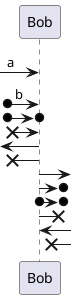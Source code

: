 @startuml
'还可以使用下面的语法:

[-> Bob:a
[o-> Bob:b
[o->o Bob
[x-> Bob
[<- Bob
[x<- Bob
Bob ->]
Bob ->o]
Bob o->o]
Bob ->x]
Bob <-]
Bob x<-]

@enduml